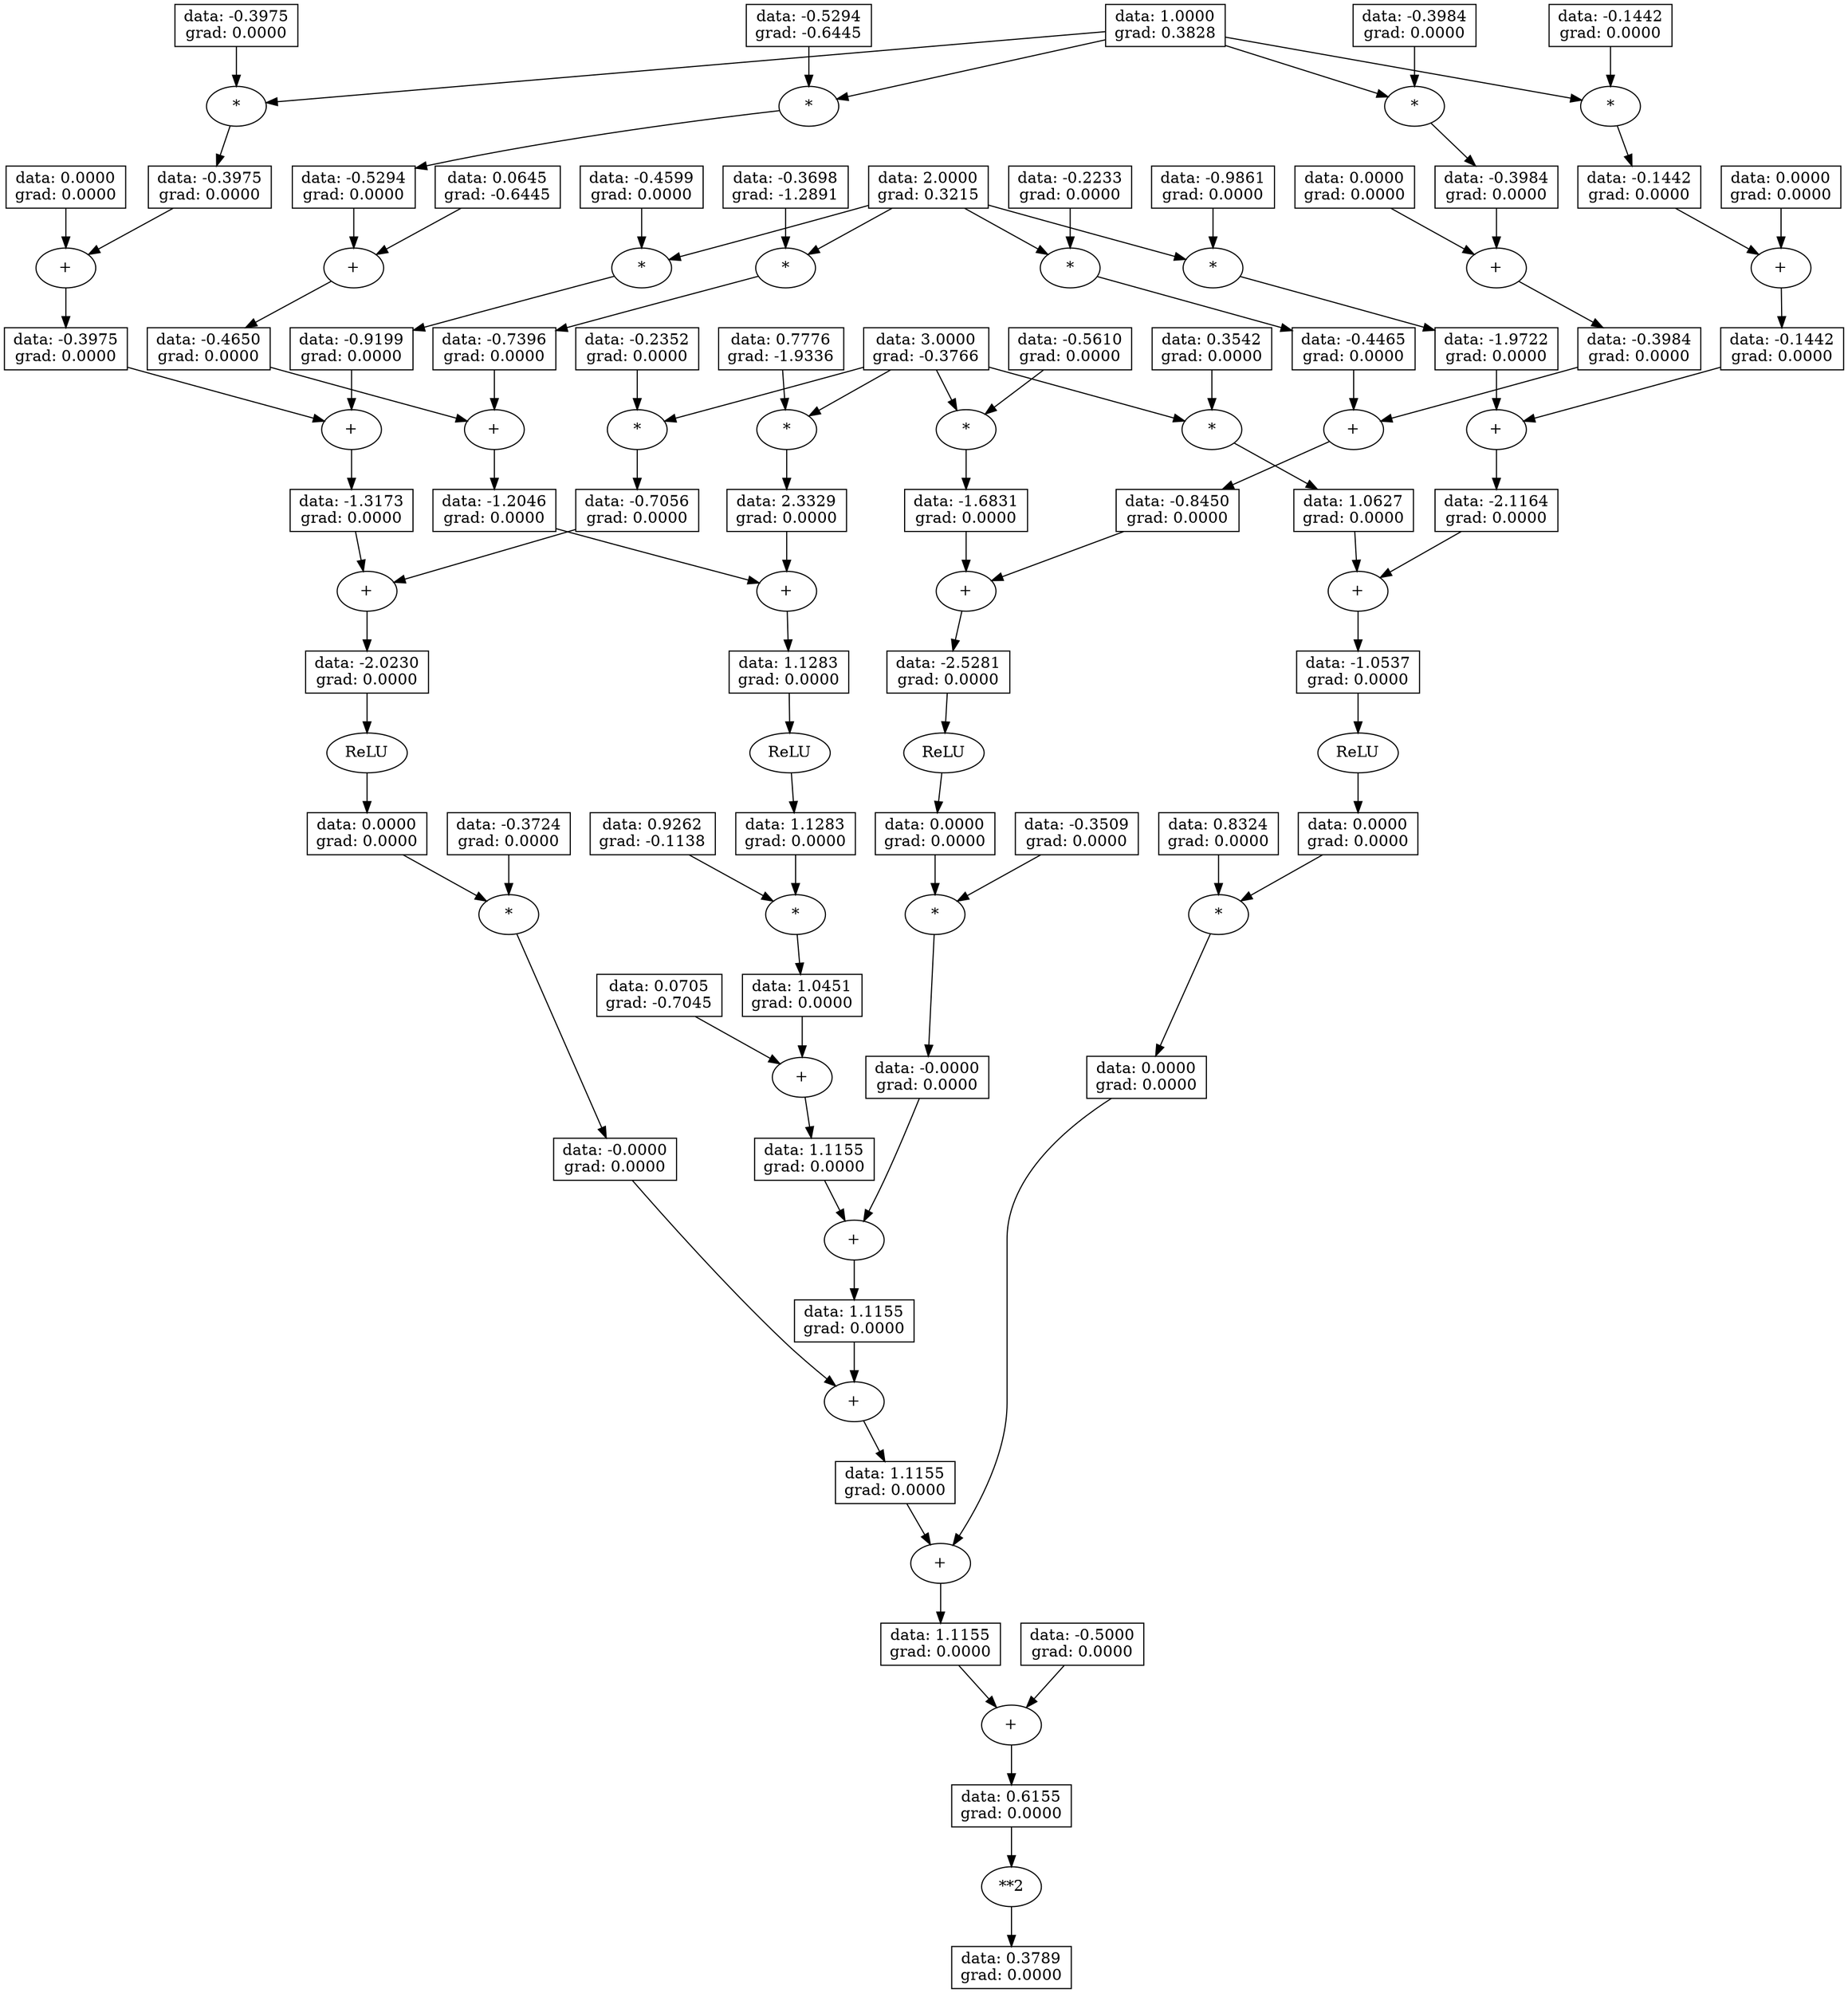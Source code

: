 strict digraph {
4433076224 [label="data: 2.3329\ngrad: 0.0000", shape=box];
"4433076224*" [label="*", shape=ellipse];
4432918672 [label="data: 0.7776\ngrad: -1.9336", shape=box];
4432919008 [label="data: 3.0000\ngrad: -0.3766", shape=box];
4433080448 [label="data: 1.0451\ngrad: 0.0000", shape=box];
"4433080448*" [label="*", shape=ellipse];
4432920160 [label="data: 0.9262\ngrad: -0.1138", shape=box];
4433076464 [label="data: 1.1283\ngrad: 0.0000", shape=box];
4433078432 [label="data: -0.9199\ngrad: 0.0000", shape=box];
"4433078432*" [label="*", shape=ellipse];
4432919728 [label="data: -0.4599\ngrad: 0.0000", shape=box];
4432919104 [label="data: 2.0000\ngrad: 0.3215", shape=box];
4433076416 [label="data: 1.1283\ngrad: 0.0000", shape=box];
"4433076416+" [label="+", shape=ellipse];
4433076032 [label="data: -1.2046\ngrad: 0.0000", shape=box];
"4433076464ReLU" [label=ReLU, shape=ellipse];
4432918816 [label="data: 0.0645\ngrad: -0.6445", shape=box];
4433080640 [label="data: 1.1155\ngrad: 0.0000", shape=box];
"4433080640+" [label="+", shape=ellipse];
4432920208 [label="data: 0.0705\ngrad: -0.7045", shape=box];
4432918864 [label="data: -0.5294\ngrad: -0.6445", shape=box];
4433078624 [label="data: -1.3173\ngrad: 0.0000", shape=box];
"4433078624+" [label="+", shape=ellipse];
4433078240 [label="data: -0.3975\ngrad: 0.0000", shape=box];
4432918912 [label="data: 1.0000\ngrad: 0.3828", shape=box];
4433080832 [label="data: -0.0000\ngrad: 0.0000", shape=box];
"4433080832*" [label="*", shape=ellipse];
4433077760 [label="data: 0.0000\ngrad: 0.0000", shape=box];
4432920256 [label="data: -0.3509\ngrad: 0.0000", shape=box];
4433076752 [label="data: -0.3984\ngrad: 0.0000", shape=box];
"4433076752*" [label="*", shape=ellipse];
4432919392 [label="data: -0.3984\ngrad: 0.0000", shape=box];
4433078816 [label="data: -0.7056\ngrad: 0.0000", shape=box];
"4433078816*" [label="*", shape=ellipse];
4432919776 [label="data: -0.2352\ngrad: 0.0000", shape=box];
4432919056 [label="data: -0.3698\ngrad: -1.2891", shape=box];
4433081024 [label="data: 1.1155\ngrad: 0.0000", shape=box];
"4433081024+" [label="+", shape=ellipse];
4433076944 [label="data: -0.3984\ngrad: 0.0000", shape=box];
"4433076944+" [label="+", shape=ellipse];
4432919440 [label="data: 0.0000\ngrad: 0.0000", shape=box];
4433079008 [label="data: -2.0230\ngrad: 0.0000", shape=box];
"4433079008+" [label="+", shape=ellipse];
4433079056 [label="data: 0.0000\ngrad: 0.0000", shape=box];
"4433079056ReLU" [label=ReLU, shape=ellipse];
4433075072 [label="data: -2.1164\ngrad: 0.0000", shape=box];
"4433075072+" [label="+", shape=ellipse];
4433079728 [label="data: -1.9722\ngrad: 0.0000", shape=box];
4433079536 [label="data: -0.1442\ngrad: 0.0000", shape=box];
4433081216 [label="data: -0.0000\ngrad: 0.0000", shape=box];
"4433081216*" [label="*", shape=ellipse];
4432920304 [label="data: -0.3724\ngrad: 0.0000", shape=box];
4433077136 [label="data: -0.4465\ngrad: 0.0000", shape=box];
"4433077136*" [label="*", shape=ellipse];
4432919488 [label="data: -0.2233\ngrad: 0.0000", shape=box];
4432919536 [label="data: -0.5610\ngrad: 0.0000", shape=box];
4433079344 [label="data: -0.1442\ngrad: 0.0000", shape=box];
"4433079344*" [label="*", shape=ellipse];
4432919872 [label="data: -0.1442\ngrad: 0.0000", shape=box];
4433081408 [label="data: 1.1155\ngrad: 0.0000", shape=box];
"4433081408+" [label="+", shape=ellipse];
4432919632 [label="data: -0.3975\ngrad: 0.0000", shape=box];
4433077328 [label="data: -0.8450\ngrad: 0.0000", shape=box];
"4433077328+" [label="+", shape=ellipse];
4432919680 [label="data: 0.0000\ngrad: 0.0000", shape=box];
"4433079536+" [label="+", shape=ellipse];
4432919920 [label="data: 0.0000\ngrad: 0.0000", shape=box];
4433081600 [label="data: 0.0000\ngrad: 0.0000", shape=box];
"4433081600*" [label="*", shape=ellipse];
4432920352 [label="data: 0.8324\ngrad: 0.0000", shape=box];
4433080160 [label="data: 0.0000\ngrad: 0.0000", shape=box];
4433077520 [label="data: -1.6831\ngrad: 0.0000", shape=box];
"4433077520*" [label="*", shape=ellipse];
4433075456 [label="data: -0.5294\ngrad: 0.0000", shape=box];
"4433075456*" [label="*", shape=ellipse];
4432919968 [label="data: -0.9861\ngrad: 0.0000", shape=box];
"4433079728*" [label="*", shape=ellipse];
4433081792 [label="data: 1.1155\ngrad: 0.0000", shape=box];
"4433081792+" [label="+", shape=ellipse];
4432920016 [label="data: 0.3542\ngrad: 0.0000", shape=box];
4433077712 [label="data: -2.5281\ngrad: 0.0000", shape=box];
"4433077712+" [label="+", shape=ellipse];
4433081840 [label="data: 0.6155\ngrad: 0.0000", shape=box];
"4433081840+" [label="+", shape=ellipse];
4433080256 [label="data: -0.5000\ngrad: 0.0000", shape=box];
"4433077760ReLU" [label=ReLU, shape=ellipse];
4433075648 [label="data: -0.4650\ngrad: 0.0000", shape=box];
"4433075648+" [label="+", shape=ellipse];
4433079920 [label="data: 1.0627\ngrad: 0.0000", shape=box];
"4433079920*" [label="*", shape=ellipse];
4433075840 [label="data: -0.7396\ngrad: 0.0000", shape=box];
"4433075840*" [label="*", shape=ellipse];
4433082032 [label="data: 0.3789\ngrad: 0.0000", shape=box];
"4433082032**2" [label="**2", shape=ellipse];
4433080112 [label="data: -1.0537\ngrad: 0.0000", shape=box];
"4433080112+" [label="+", shape=ellipse];
4433078048 [label="data: -0.3975\ngrad: 0.0000", shape=box];
"4433078048*" [label="*", shape=ellipse];
"4433076032+" [label="+", shape=ellipse];
"4433080160ReLU" [label=ReLU, shape=ellipse];
"4433078240+" [label="+", shape=ellipse];
4433076224 -> "4433076416+";
"4433076224*" -> 4433076224;
4432918672 -> "4433076224*";
4432919008 -> "4433076224*";
4432919008 -> "4433078816*";
4432919008 -> "4433077520*";
4432919008 -> "4433079920*";
4433080448 -> "4433080640+";
"4433080448*" -> 4433080448;
4432920160 -> "4433080448*";
4433076464 -> "4433080448*";
4433078432 -> "4433078624+";
"4433078432*" -> 4433078432;
4432919728 -> "4433078432*";
4432919104 -> "4433078432*";
4432919104 -> "4433077136*";
4432919104 -> "4433079728*";
4432919104 -> "4433075840*";
4433076416 -> "4433076464ReLU";
"4433076416+" -> 4433076416;
4433076032 -> "4433076416+";
"4433076464ReLU" -> 4433076464;
4432918816 -> "4433075648+";
4433080640 -> "4433081024+";
"4433080640+" -> 4433080640;
4432920208 -> "4433080640+";
4432918864 -> "4433075456*";
4433078624 -> "4433079008+";
"4433078624+" -> 4433078624;
4433078240 -> "4433078624+";
4432918912 -> "4433076752*";
4432918912 -> "4433079344*";
4432918912 -> "4433075456*";
4432918912 -> "4433078048*";
4433080832 -> "4433081024+";
"4433080832*" -> 4433080832;
4433077760 -> "4433080832*";
4432920256 -> "4433080832*";
4433076752 -> "4433076944+";
"4433076752*" -> 4433076752;
4432919392 -> "4433076752*";
4433078816 -> "4433079008+";
"4433078816*" -> 4433078816;
4432919776 -> "4433078816*";
4432919056 -> "4433075840*";
4433081024 -> "4433081408+";
"4433081024+" -> 4433081024;
4433076944 -> "4433077328+";
"4433076944+" -> 4433076944;
4432919440 -> "4433076944+";
4433079008 -> "4433079056ReLU";
"4433079008+" -> 4433079008;
4433079056 -> "4433081216*";
"4433079056ReLU" -> 4433079056;
4433075072 -> "4433080112+";
"4433075072+" -> 4433075072;
4433079728 -> "4433075072+";
4433079536 -> "4433075072+";
4433081216 -> "4433081408+";
"4433081216*" -> 4433081216;
4432920304 -> "4433081216*";
4433077136 -> "4433077328+";
"4433077136*" -> 4433077136;
4432919488 -> "4433077136*";
4432919536 -> "4433077520*";
4433079344 -> "4433079536+";
"4433079344*" -> 4433079344;
4432919872 -> "4433079344*";
4433081408 -> "4433081792+";
"4433081408+" -> 4433081408;
4432919632 -> "4433078048*";
4433077328 -> "4433077712+";
"4433077328+" -> 4433077328;
4432919680 -> "4433078240+";
"4433079536+" -> 4433079536;
4432919920 -> "4433079536+";
4433081600 -> "4433081792+";
"4433081600*" -> 4433081600;
4432920352 -> "4433081600*";
4433080160 -> "4433081600*";
4433077520 -> "4433077712+";
"4433077520*" -> 4433077520;
4433075456 -> "4433075648+";
"4433075456*" -> 4433075456;
4432919968 -> "4433079728*";
"4433079728*" -> 4433079728;
4433081792 -> "4433081840+";
"4433081792+" -> 4433081792;
4432920016 -> "4433079920*";
4433077712 -> "4433077760ReLU";
"4433077712+" -> 4433077712;
4433081840 -> "4433082032**2";
"4433081840+" -> 4433081840;
4433080256 -> "4433081840+";
"4433077760ReLU" -> 4433077760;
4433075648 -> "4433076032+";
"4433075648+" -> 4433075648;
4433079920 -> "4433080112+";
"4433079920*" -> 4433079920;
4433075840 -> "4433076032+";
"4433075840*" -> 4433075840;
"4433082032**2" -> 4433082032;
4433080112 -> "4433080160ReLU";
"4433080112+" -> 4433080112;
4433078048 -> "4433078240+";
"4433078048*" -> 4433078048;
"4433076032+" -> 4433076032;
"4433080160ReLU" -> 4433080160;
"4433078240+" -> 4433078240;
}
